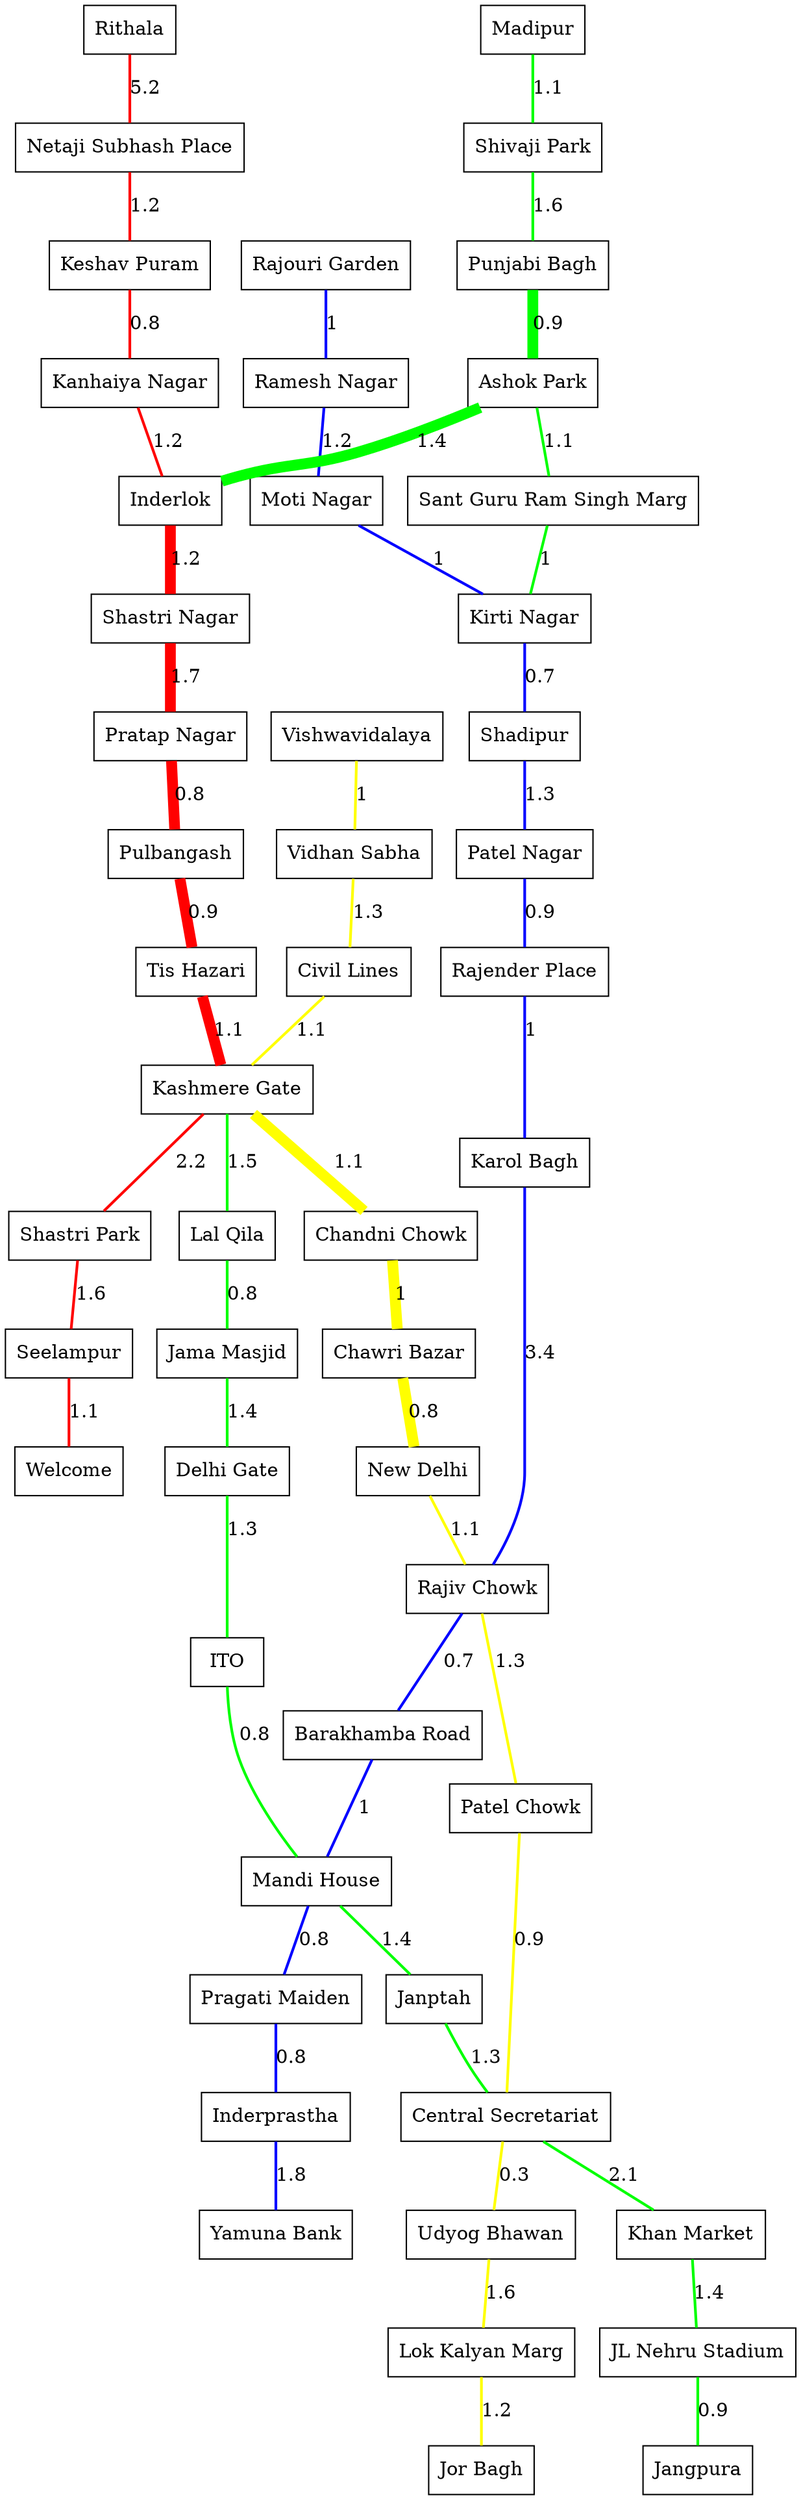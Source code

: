 graph G {
node [shape=rect]

//red
"Rithala" -- "Netaji Subhash Place" [label="5.2",color=red ,penwidth="2"];
"Netaji Subhash Place" -- "Keshav Puram" [label="1.2",color=red ,penwidth="2"];
"Keshav Puram" -- "Kanhaiya Nagar" [label="0.8",color=red ,penwidth="2"];
"Kanhaiya Nagar" -- "Inderlok" [label="1.2",color=red ,penwidth="2"];
"Inderlok" -- "Shastri Nagar" [label="1.2",color=red ,penwidth="8"];
"Shastri Nagar" -- "Pratap Nagar" [label="1.7",color=red ,penwidth="8"];
"Pratap Nagar" -- "Pulbangash" [label="0.8",color=red ,penwidth="8"];
"Pulbangash" -- "Tis Hazari" [label="0.9",color=red ,penwidth="8"];
"Tis Hazari" -- "Kashmere Gate" [label="1.1",color=red ,penwidth="8"];
"Kashmere Gate" -- "Shastri Park" [label="2.2",color=red ,penwidth="2"];
"Shastri Park" -- "Seelampur" [label="1.6",color=red ,penwidth="2"];
"Seelampur" -- "Welcome" [label="1.1",color=red ,penwidth="2"];

//blue
"Rajouri Garden" -- "Ramesh Nagar" [label="1",color=blue ,penwidth="2"];
"Ramesh Nagar" -- "Moti Nagar" [label="1.2",color=blue ,penwidth="2"];
"Moti Nagar" -- "Kirti Nagar" [label="1",color=blue ,penwidth="2"];
"Kirti Nagar" -- "Shadipur" [label="0.7",color=blue ,penwidth="2"];
"Shadipur" -- "Patel Nagar" [label="1.3",color=blue ,penwidth="2"];
"Patel Nagar" -- "Rajender Place" [label="0.9",color=blue ,penwidth="2"];
"Rajender Place" -- "Karol Bagh" [label="1",color=blue ,penwidth="2"];
"Karol Bagh" -- "Rajiv Chowk" [label="3.4",color=blue ,penwidth="2"];
"Rajiv Chowk" -- "Barakhamba Road" [label="0.7",color=blue ,penwidth="2"];
"Barakhamba Road" -- "Mandi House" [label="1",color=blue ,penwidth="2"];
"Mandi House" -- "Pragati Maiden" [label="0.8",color=blue ,penwidth="2"];
"Pragati Maiden" -- "Inderprastha" [label="0.8",color=blue ,penwidth="2"];
"Inderprastha" -- "Yamuna Bank" [label="1.8",color=blue ,penwidth="2"];

//green
"Madipur" -- "Shivaji Park" [label="1.1",color=green ,penwidth="2"];
"Shivaji Park" -- "Punjabi Bagh" [label="1.6",color=green ,penwidth="2"];
"Punjabi Bagh" -- "Ashok Park" [label="0.9",color=green ,penwidth="8"];
"Ashok Park" -- "Inderlok" [label="1.4",color=green ,penwidth="8"];
"Ashok Park" -- "Sant Guru Ram Singh Marg" [label="1.1",color=green ,penwidth="2"];
"Sant Guru Ram Singh Marg" -- "Kirti Nagar" [label="1",color=green ,penwidth="2"];
"Kashmere Gate" -- "Lal Qila" [label="1.5",color=green ,penwidth="2"];
"Lal Qila" -- "Jama Masjid" [label="0.8",color=green ,penwidth="2"];
"Jama Masjid" -- "Delhi Gate" [label="1.4",color=green ,penwidth="2"];
"Delhi Gate" -- "ITO" [label="1.3",color=green ,penwidth="2"];
"ITO" -- "Mandi House" [label="0.8",color=green ,penwidth="2"];
"Mandi House" -- "Janptah" [label="1.4",color=green ,penwidth="2"];
"Janptah" -- "Central Secretariat" [label="1.3",color=green ,penwidth="2"];
"Central Secretariat" -- "Khan Market" [label="2.1",color=green ,penwidth="2"];
"Khan Market" -- "JL Nehru Stadium" [label="1.4",color=green ,penwidth="2"];
"JL Nehru Stadium" -- "Jangpura" [label="0.9",color=green ,penwidth="2"];

//yellow
"Vishwavidalaya" -- "Vidhan Sabha" [label="1",color=yellow ,penwidth="2"];
"Vidhan Sabha" -- "Civil Lines" [label="1.3",color=yellow ,penwidth="2"];
"Civil Lines" -- "Kashmere Gate" [label="1.1",color=yellow ,penwidth="2"];
"Kashmere Gate" -- "Chandni Chowk" [label="1.1",color=yellow ,penwidth="8"];
"Chandni Chowk" -- "Chawri Bazar" [label="1",color=yellow ,penwidth="8"];
"Chawri Bazar" -- "New Delhi" [label="0.8",color=yellow ,penwidth="8"];
"New Delhi" -- "Rajiv Chowk" [label="1.1",color=yellow ,penwidth="2"];
"Rajiv Chowk" -- "Patel Chowk" [label="1.3",color=yellow ,penwidth="2"];
"Patel Chowk" -- "Central Secretariat" [label="0.9",color=yellow ,penwidth="2"];
"Central Secretariat" -- "Udyog Bhawan" [label="0.3",color=yellow ,penwidth="2"];
"Udyog Bhawan" -- "Lok Kalyan Marg" [label="1.6",color=yellow ,penwidth="2"];
"Lok Kalyan Marg" -- "Jor Bagh" [label="1.2",color=yellow ,penwidth="2"];
}
